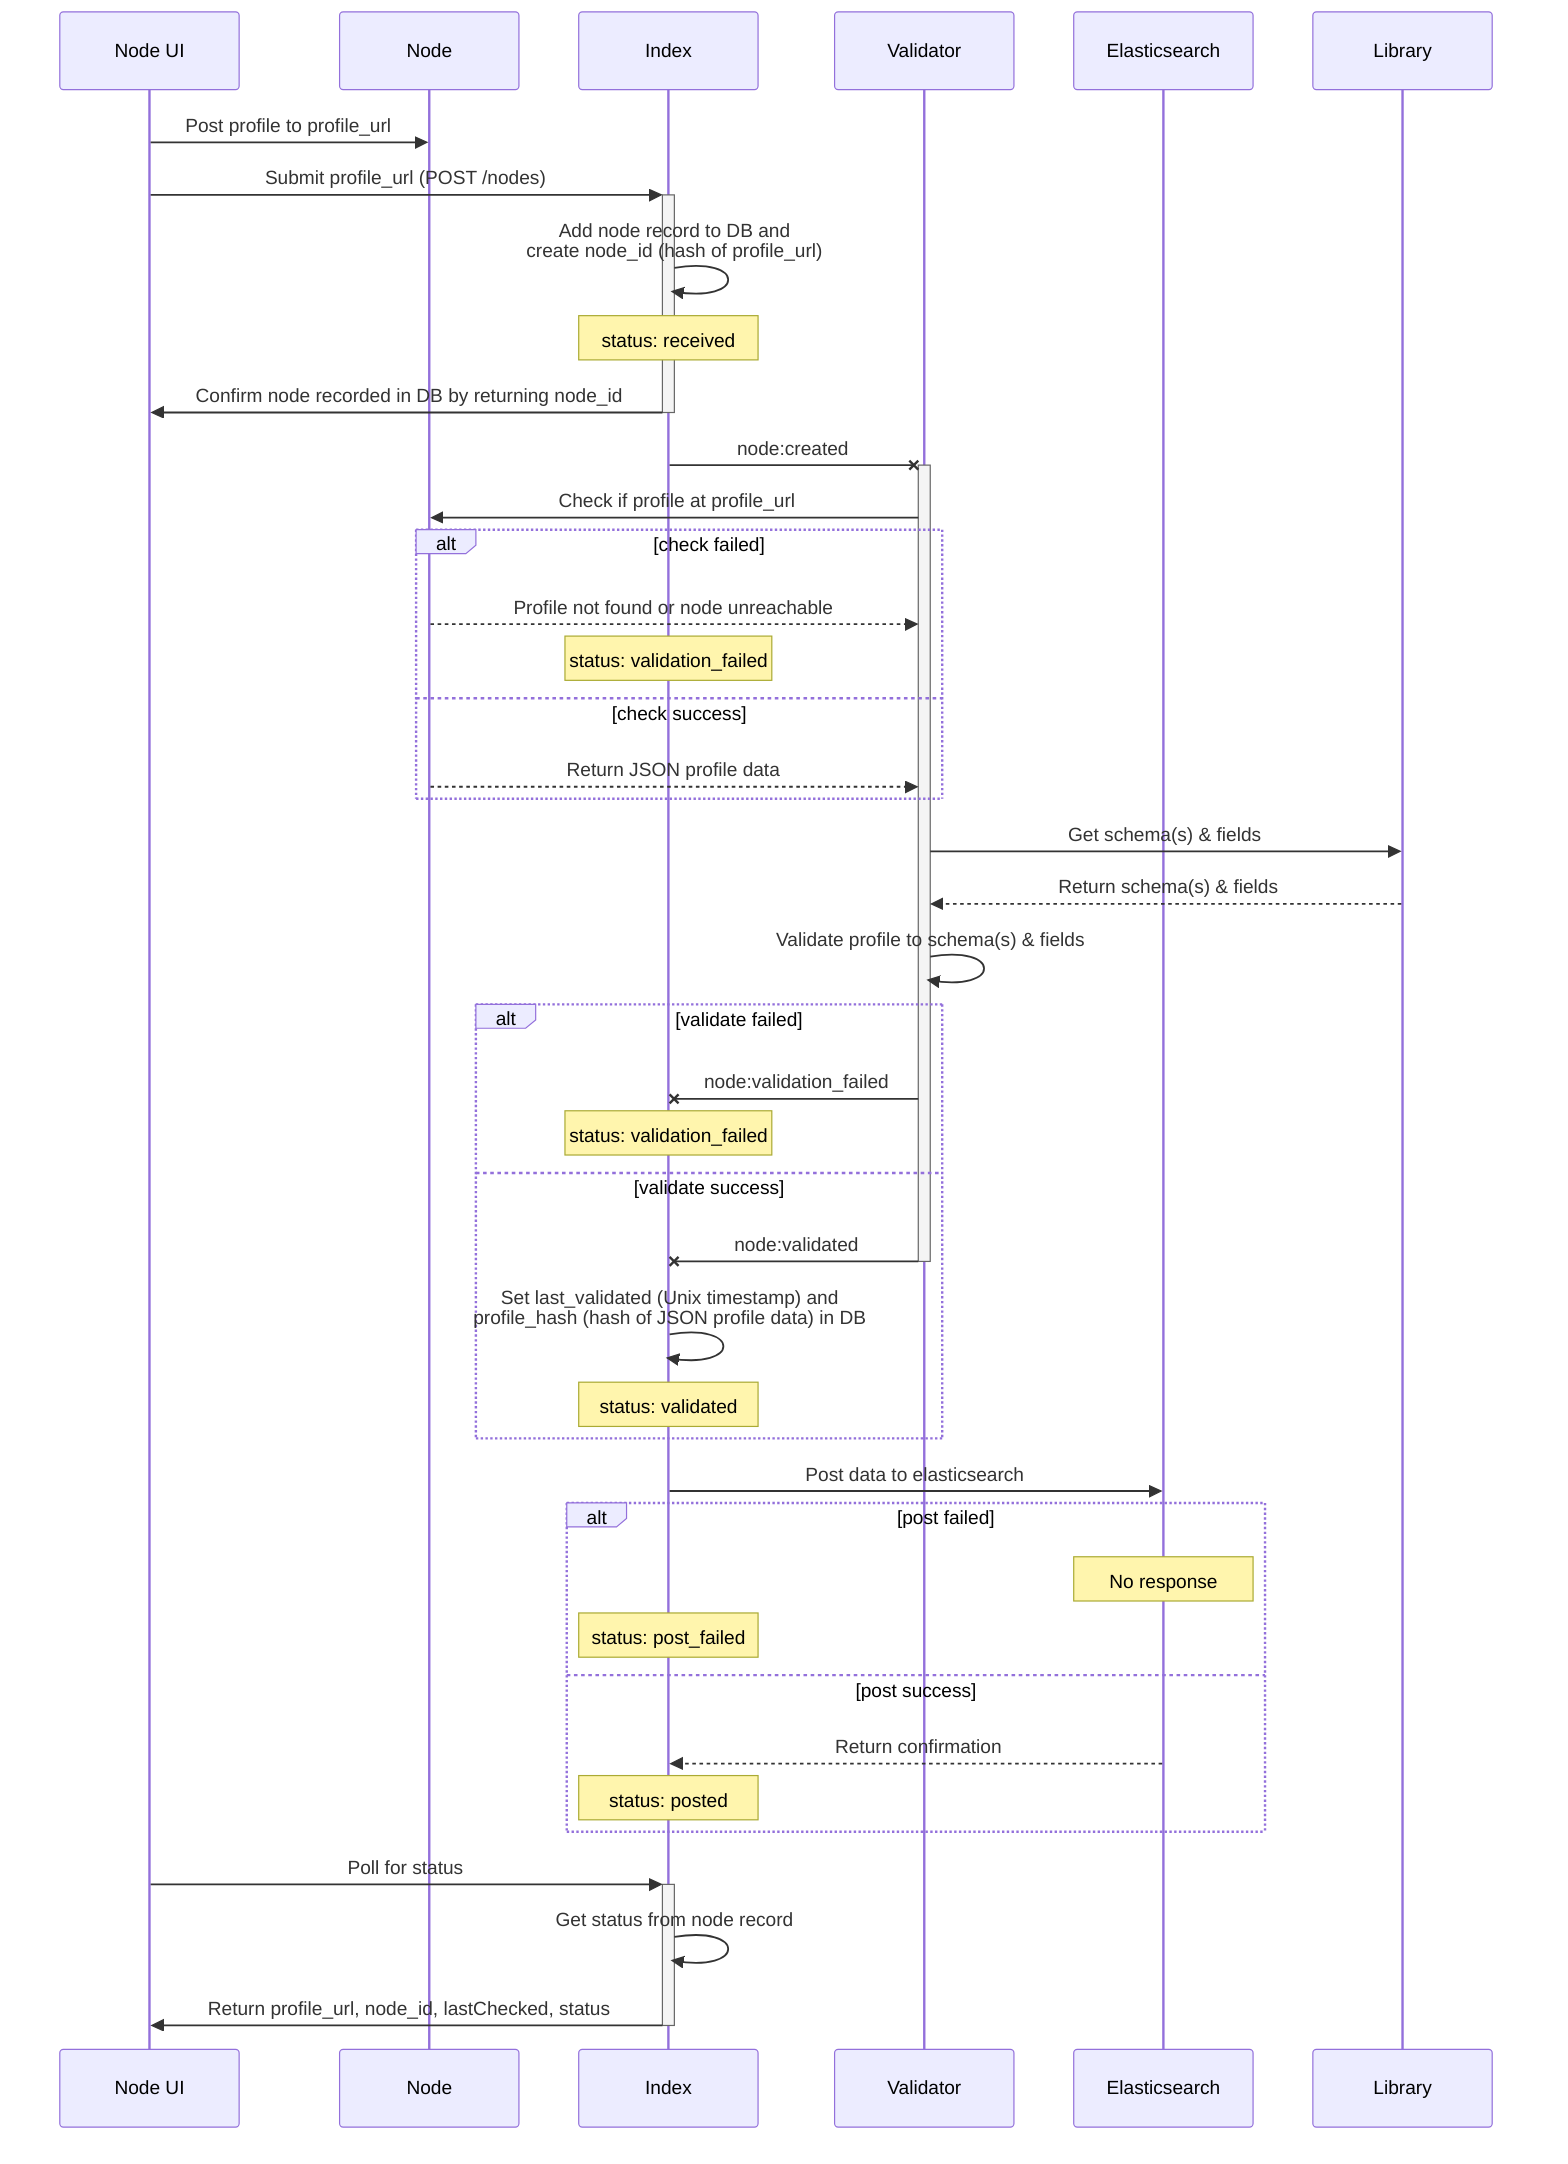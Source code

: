 sequenceDiagram
    participant Node UI
    participant Node
    participant Index
    participant Validator
    participant Elasticsearch
    participant Library

    Node UI->>Node: Post profile to profile_url
    Node UI->>+Index: Submit profile_url (POST /nodes)
    Index->>Index: Add node record to DB and <br> create node_id (hash of profile_url)
    Note over Index: status: received
    Index->>-Node UI: Confirm node recorded in DB by returning node_id
    Index-x+Validator: node:created
    Validator->>Node: Check if profile at profile_url
    alt check failed
    Node-->>Validator: Profile not found or node unreachable
    Note over Index: status: validation_failed
    else check success
    Node-->>Validator: Return JSON profile data
    end
    Validator->>Library: Get schema(s) & fields
    Library-->>Validator: Return schema(s) & fields
    Validator->>Validator: Validate profile to schema(s) & fields
    alt validate failed
    Validator-xIndex: node:validation_failed
    Note over Index: status: validation_failed
    else validate success
    Validator-x-Index: node:validated
    Index->>Index: Set last_validated (Unix timestamp) and <br> profile_hash (hash of JSON profile data) in DB
    Note over Index: status: validated
    end
    Index->>Elasticsearch: Post data to elasticsearch
    alt post failed
    Note over Elasticsearch: No response
    Note over Index: status: post_failed
    else post success
    Elasticsearch-->>Index: Return confirmation
    Note over Index: status: posted
    end
    Node UI->>+Index: Poll for status
    Index->>Index: Get status from node record
    Index->>-Node UI: Return profile_url, node_id, lastChecked, status